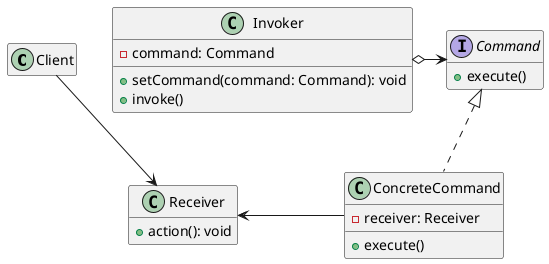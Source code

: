 @startuml command
hide empty members
class Client{}
interface Command {
    +execute()
}

class ConcreteCommand implements Command {
    -receiver: Receiver
    +execute()
}

class Invoker {
    -command: Command
    +setCommand(command: Command): void
    +invoke()
}

class Receiver {
    +action(): void
}

Receiver <- ConcreteCommand
Invoker o-> Command
Client --> Receiver
@enduml
